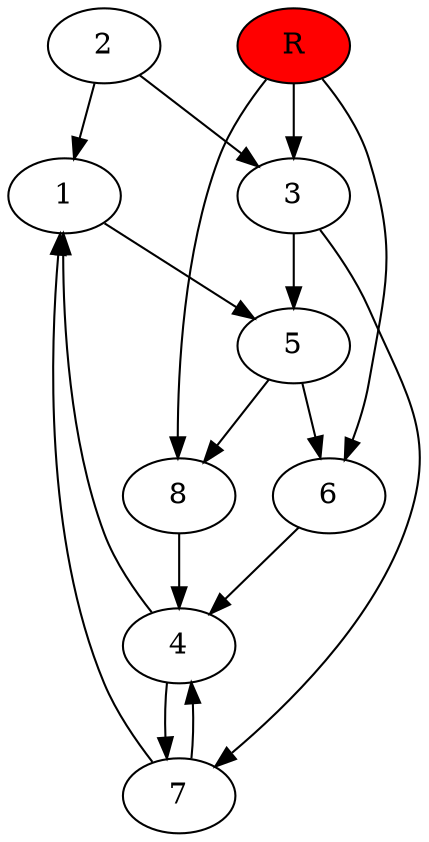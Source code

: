 digraph prb39925 {
	1
	2
	3
	4
	5
	6
	7
	8
	R [fillcolor="#ff0000" style=filled]
	1 -> 5
	2 -> 1
	2 -> 3
	3 -> 5
	3 -> 7
	4 -> 1
	4 -> 7
	5 -> 6
	5 -> 8
	6 -> 4
	7 -> 1
	7 -> 4
	8 -> 4
	R -> 3
	R -> 6
	R -> 8
}
